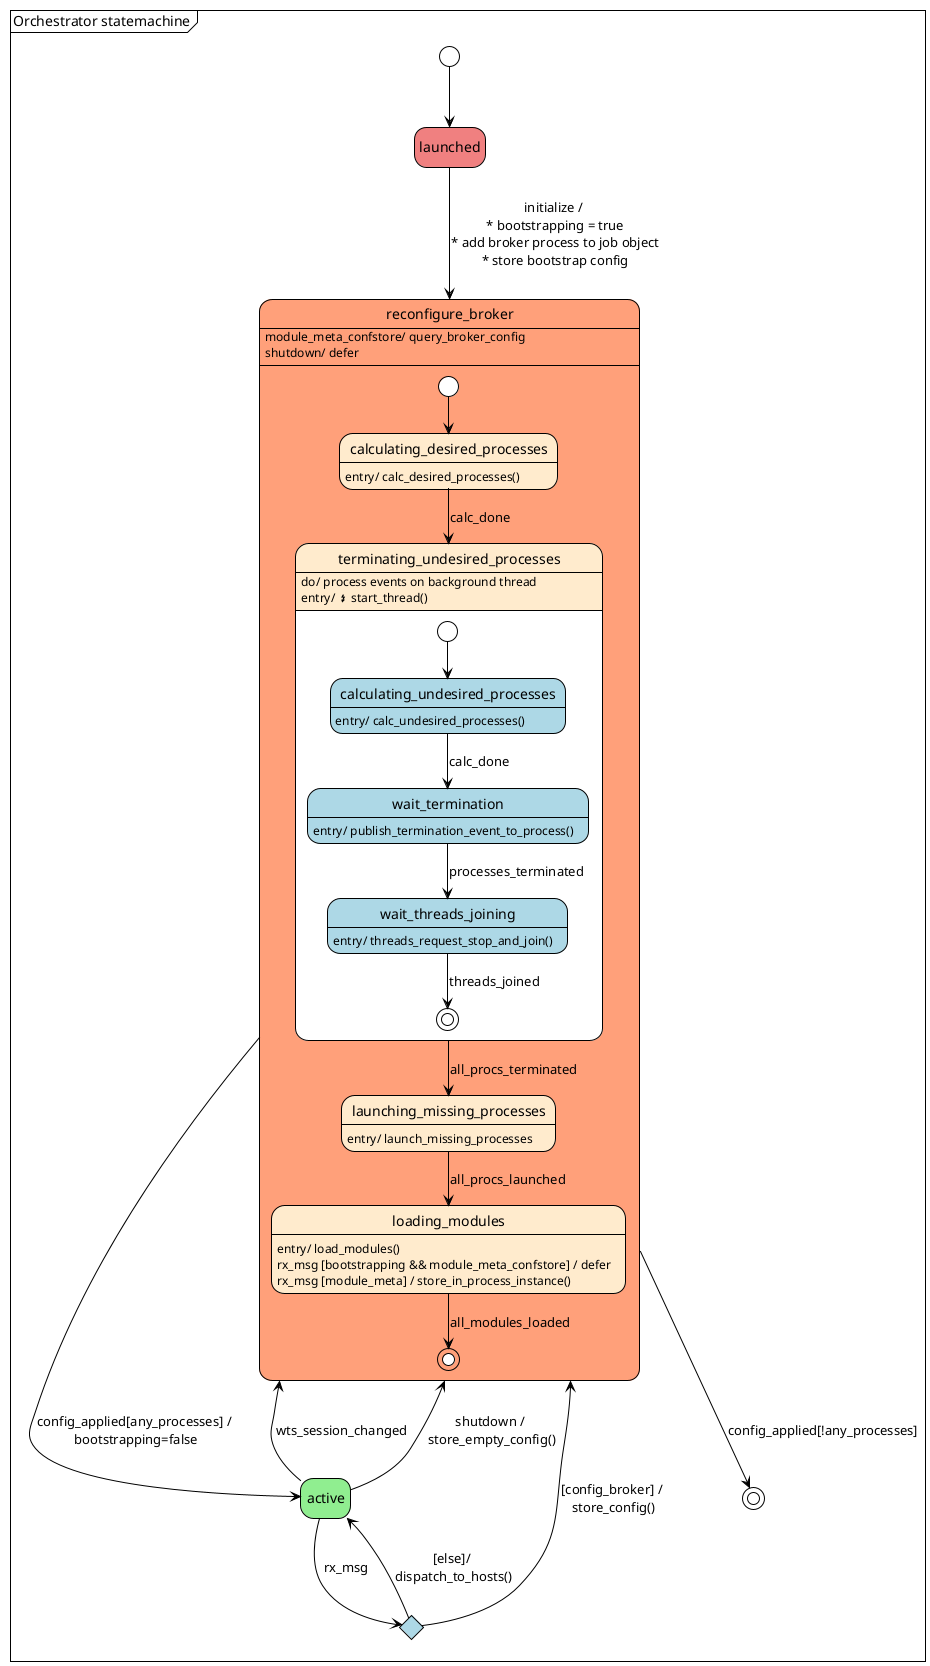 @startuml TheModularian

!theme plain

<style>
    State {
        BackGroundColor BlanchedAlmond
    }
    Activity {
        Diamond {
            BackgroundColor LightBlue
        }
    }
    .MyStyleLaunched {
        BackgroundColor LightCoral
    }
    .MyStyleActive {
        BackgroundColor LightGreen
    }
    .MyStyleReconfigure {
        BackgroundColor LightSalmon
    }
    .MyStyleThreadedStates {
        BackgroundColor LightBlue
    }
</style>

hide empty description

mainframe Orchestrator statemachine

state launched <<MyStyleLaunched>>
state active <<MyStyleActive>>
state rx_msg <<choice>>


state "reconfigure_broker" as reconf <<MyStyleReconfigure>> {
    reconf : module_meta_confstore/ query_broker_config
    reconf : shutdown/ defer

    state "calculating_desired_processes" as calc_proc {
        calc_proc : entry/ calc_desired_processes()
    }
    state "terminating_undesired_processes" as term  {
        term : do/ process events on background thread
        term : entry/ <&flash> start_thread()

        state calculating_undesired_processes <<MyStyleThreadedStates>> {
            calculating_undesired_processes : entry/ calc_undesired_processes()
        }

        state wait_termination <<MyStyleThreadedStates>> {
            wait_termination : entry/ publish_termination_event_to_process()
        }
        state wait_threads_joining <<MyStyleThreadedStates>> {
            wait_threads_joining : entry/ threads_request_stop_and_join()
        }
        [*] --> calculating_undesired_processes
        calculating_undesired_processes --> wait_termination : calc_done
        wait_termination --> wait_threads_joining : processes_terminated
        wait_threads_joining --> [*] : threads_joined
    }
    state "launching_missing_processes" as launch_procs {
        launch_procs : entry/ launch_missing_processes
    }
    state "loading_modules" as load_mod {
        load_mod : entry/ load_modules()
        load_mod : rx_msg [bootstrapping && module_meta_confstore] / defer
        load_mod : rx_msg [module_meta] / store_in_process_instance()
    }

    [*] --> calc_proc
    calc_proc --> term : calc_done
    term --> launch_procs : all_procs_terminated
    launch_procs --> load_mod : all_procs_launched
    load_mod --> [*] : all_modules_loaded
}

'------------

[*] --> launched
launched --> reconf : initialize / \n* bootstrapping = true\n* add broker process to job object\n* store bootstrap config

reconf --> active : config_applied[any_processes] / \nbootstrapping=false

active --> reconf : wts_session_changed
active --> reconf : shutdown / \nstore_empty_config()
active --> rx_msg : rx_msg
rx_msg --> reconf : [config_broker] / \nstore_config()
rx_msg --> active : [else]/ \ndispatch_to_hosts()

reconf --> [*] : config_applied[!any_processes]

@enduml
